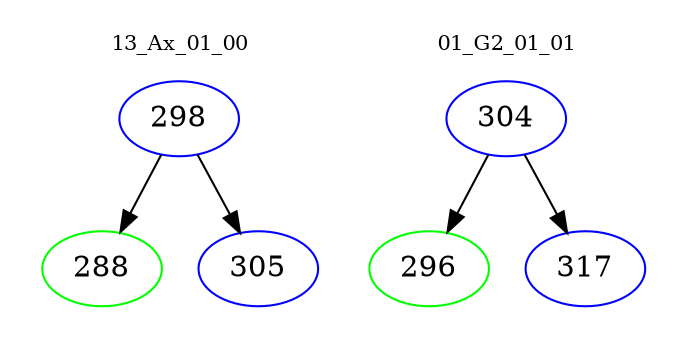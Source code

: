 digraph{
subgraph cluster_0 {
color = white
label = "13_Ax_01_00";
fontsize=10;
T0_298 [label="298", color="blue"]
T0_298 -> T0_288 [color="black"]
T0_288 [label="288", color="green"]
T0_298 -> T0_305 [color="black"]
T0_305 [label="305", color="blue"]
}
subgraph cluster_1 {
color = white
label = "01_G2_01_01";
fontsize=10;
T1_304 [label="304", color="blue"]
T1_304 -> T1_296 [color="black"]
T1_296 [label="296", color="green"]
T1_304 -> T1_317 [color="black"]
T1_317 [label="317", color="blue"]
}
}
